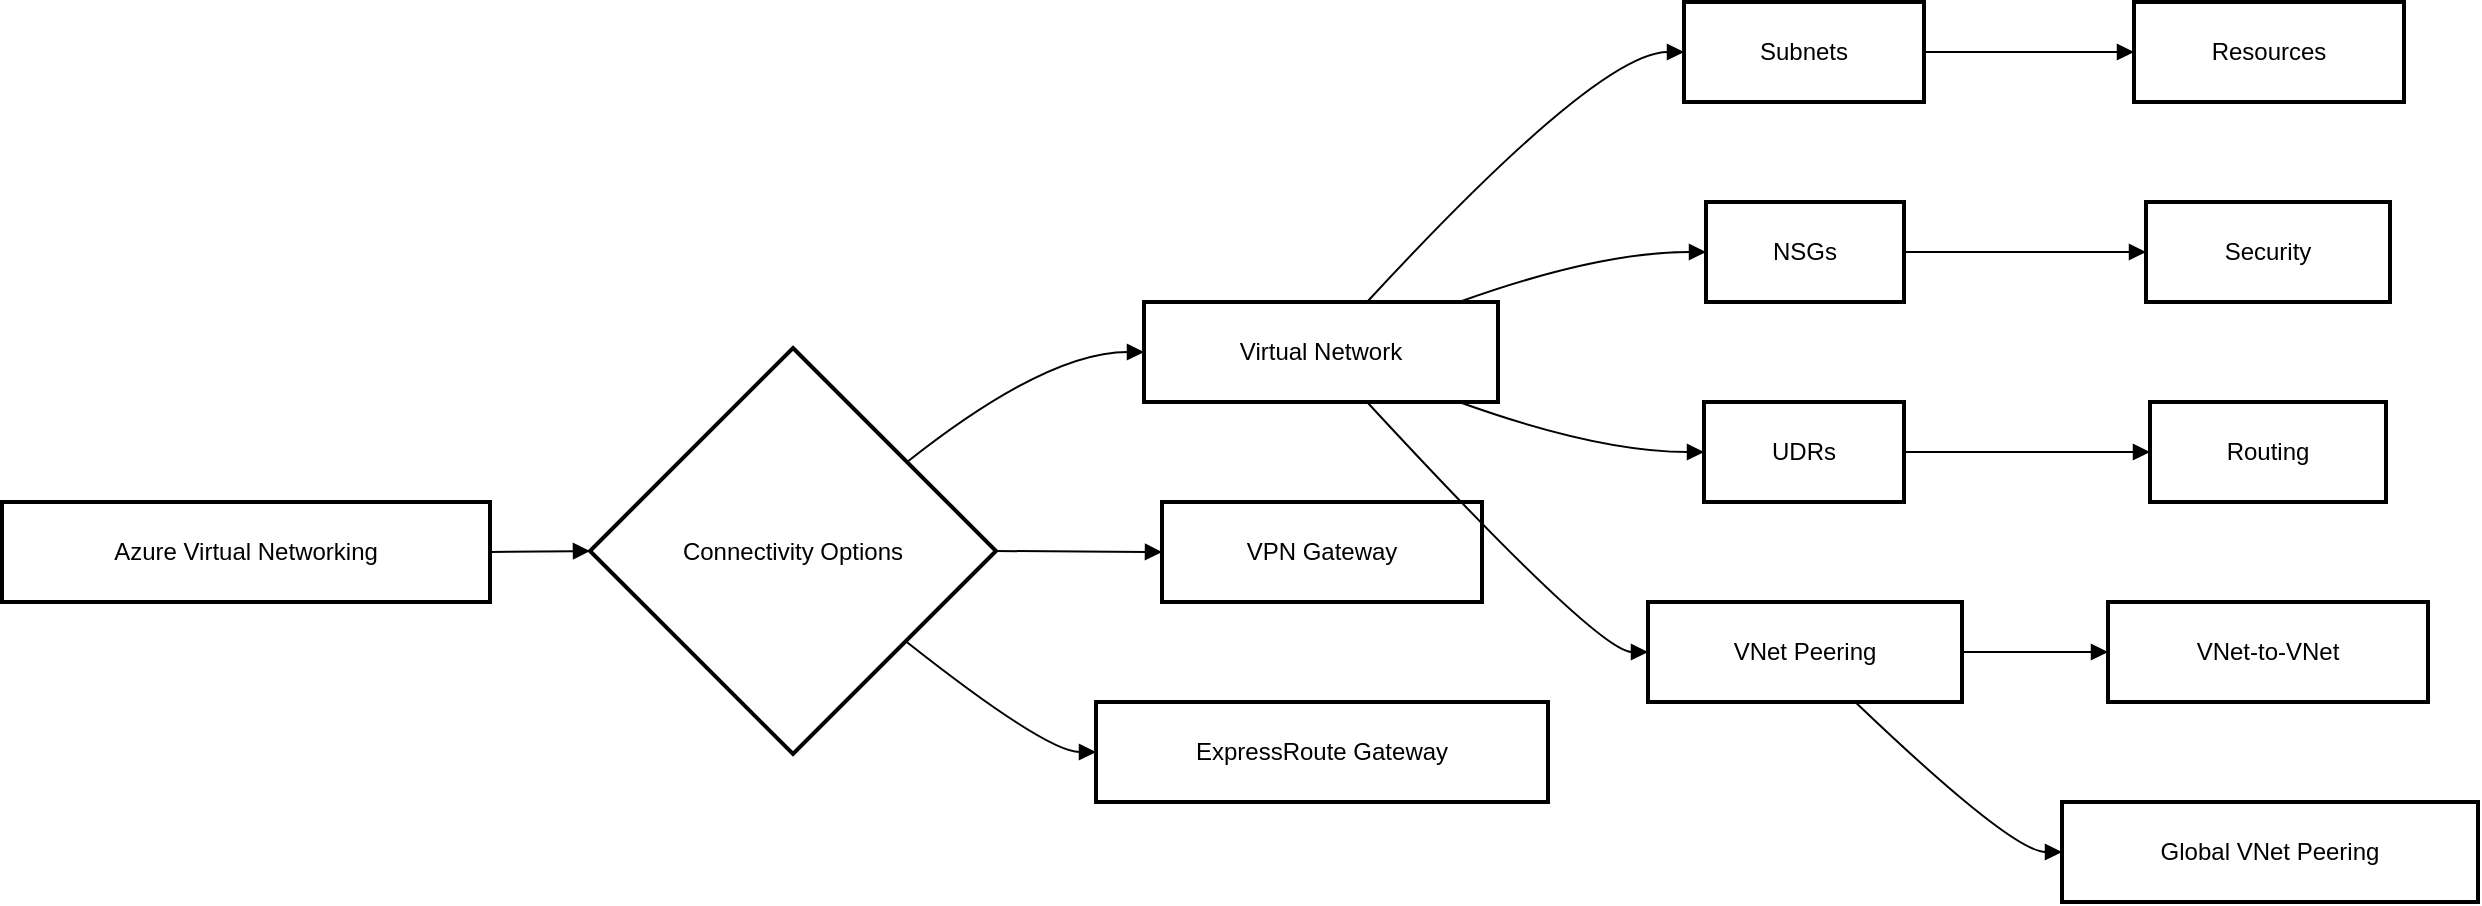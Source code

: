 <mxfile version="24.9.1">
  <diagram name="Virtual Networks" id="xwKyhlcGY5mZqGabK36-">
    <mxGraphModel dx="1728" dy="985" grid="1" gridSize="10" guides="1" tooltips="1" connect="1" arrows="1" fold="1" page="1" pageScale="1" pageWidth="1100" pageHeight="850" math="0" shadow="0">
      <root>
        <mxCell id="0" />
        <mxCell id="1" parent="0" />
        <mxCell id="2" value="Azure Virtual Networking" style="whiteSpace=wrap;strokeWidth=2;" parent="1" vertex="1">
          <mxGeometry x="8" y="258" width="244" height="50" as="geometry" />
        </mxCell>
        <mxCell id="3" value="Connectivity Options" style="rhombus;strokeWidth=2;whiteSpace=wrap;" parent="1" vertex="1">
          <mxGeometry x="302" y="181" width="203" height="203" as="geometry" />
        </mxCell>
        <mxCell id="4" value="Virtual Network" style="whiteSpace=wrap;strokeWidth=2;" parent="1" vertex="1">
          <mxGeometry x="579" y="158" width="177" height="50" as="geometry" />
        </mxCell>
        <mxCell id="5" value="VPN Gateway" style="whiteSpace=wrap;strokeWidth=2;" parent="1" vertex="1">
          <mxGeometry x="588" y="258" width="160" height="50" as="geometry" />
        </mxCell>
        <mxCell id="6" value="ExpressRoute Gateway" style="whiteSpace=wrap;strokeWidth=2;" parent="1" vertex="1">
          <mxGeometry x="555" y="358" width="226" height="50" as="geometry" />
        </mxCell>
        <mxCell id="7" value="Subnets" style="whiteSpace=wrap;strokeWidth=2;" parent="1" vertex="1">
          <mxGeometry x="849" y="8" width="120" height="50" as="geometry" />
        </mxCell>
        <mxCell id="8" value="NSGs" style="whiteSpace=wrap;strokeWidth=2;" parent="1" vertex="1">
          <mxGeometry x="860" y="108" width="99" height="50" as="geometry" />
        </mxCell>
        <mxCell id="9" value="UDRs" style="whiteSpace=wrap;strokeWidth=2;" parent="1" vertex="1">
          <mxGeometry x="859" y="208" width="100" height="50" as="geometry" />
        </mxCell>
        <mxCell id="10" value="VNet Peering" style="whiteSpace=wrap;strokeWidth=2;" parent="1" vertex="1">
          <mxGeometry x="831" y="308" width="157" height="50" as="geometry" />
        </mxCell>
        <mxCell id="11" value="Resources" style="whiteSpace=wrap;strokeWidth=2;" parent="1" vertex="1">
          <mxGeometry x="1074" y="8" width="135" height="50" as="geometry" />
        </mxCell>
        <mxCell id="12" value="Security" style="whiteSpace=wrap;strokeWidth=2;" parent="1" vertex="1">
          <mxGeometry x="1080" y="108" width="122" height="50" as="geometry" />
        </mxCell>
        <mxCell id="13" value="Routing" style="whiteSpace=wrap;strokeWidth=2;" parent="1" vertex="1">
          <mxGeometry x="1082" y="208" width="118" height="50" as="geometry" />
        </mxCell>
        <mxCell id="14" value="VNet-to-VNet" style="whiteSpace=wrap;strokeWidth=2;" parent="1" vertex="1">
          <mxGeometry x="1061" y="308" width="160" height="50" as="geometry" />
        </mxCell>
        <mxCell id="15" value="Global VNet Peering" style="whiteSpace=wrap;strokeWidth=2;" parent="1" vertex="1">
          <mxGeometry x="1038" y="408" width="208" height="50" as="geometry" />
        </mxCell>
        <mxCell id="16" value="" style="curved=1;startArrow=none;endArrow=block;exitX=1;exitY=0.5;entryX=0;entryY=0.5;" parent="1" source="2" target="3" edge="1">
          <mxGeometry relative="1" as="geometry">
            <Array as="points" />
          </mxGeometry>
        </mxCell>
        <mxCell id="17" value="" style="curved=1;startArrow=none;endArrow=block;exitX=1;exitY=0.11;entryX=0;entryY=0.5;" parent="1" source="3" target="4" edge="1">
          <mxGeometry relative="1" as="geometry">
            <Array as="points">
              <mxPoint x="530" y="183" />
            </Array>
          </mxGeometry>
        </mxCell>
        <mxCell id="18" value="" style="curved=1;startArrow=none;endArrow=block;exitX=1;exitY=0.5;entryX=0;entryY=0.5;" parent="1" source="3" target="5" edge="1">
          <mxGeometry relative="1" as="geometry">
            <Array as="points" />
          </mxGeometry>
        </mxCell>
        <mxCell id="19" value="" style="curved=1;startArrow=none;endArrow=block;exitX=1;exitY=0.9;entryX=0;entryY=0.5;" parent="1" source="3" target="6" edge="1">
          <mxGeometry relative="1" as="geometry">
            <Array as="points">
              <mxPoint x="530" y="383" />
            </Array>
          </mxGeometry>
        </mxCell>
        <mxCell id="20" value="" style="curved=1;startArrow=none;endArrow=block;exitX=0.63;exitY=0;entryX=0;entryY=0.5;" parent="1" source="4" target="7" edge="1">
          <mxGeometry relative="1" as="geometry">
            <Array as="points">
              <mxPoint x="806" y="33" />
            </Array>
          </mxGeometry>
        </mxCell>
        <mxCell id="21" value="" style="curved=1;startArrow=none;endArrow=block;exitX=0.89;exitY=0;entryX=0;entryY=0.5;" parent="1" source="4" target="8" edge="1">
          <mxGeometry relative="1" as="geometry">
            <Array as="points">
              <mxPoint x="806" y="133" />
            </Array>
          </mxGeometry>
        </mxCell>
        <mxCell id="22" value="" style="curved=1;startArrow=none;endArrow=block;exitX=0.89;exitY=1;entryX=0;entryY=0.5;" parent="1" source="4" target="9" edge="1">
          <mxGeometry relative="1" as="geometry">
            <Array as="points">
              <mxPoint x="806" y="233" />
            </Array>
          </mxGeometry>
        </mxCell>
        <mxCell id="23" value="" style="curved=1;startArrow=none;endArrow=block;exitX=0.63;exitY=1;entryX=0;entryY=0.5;" parent="1" source="4" target="10" edge="1">
          <mxGeometry relative="1" as="geometry">
            <Array as="points">
              <mxPoint x="806" y="333" />
            </Array>
          </mxGeometry>
        </mxCell>
        <mxCell id="24" value="" style="curved=1;startArrow=none;endArrow=block;exitX=1;exitY=0.5;entryX=0;entryY=0.5;" parent="1" source="7" target="11" edge="1">
          <mxGeometry relative="1" as="geometry">
            <Array as="points" />
          </mxGeometry>
        </mxCell>
        <mxCell id="25" value="" style="curved=1;startArrow=none;endArrow=block;exitX=1;exitY=0.5;entryX=0;entryY=0.5;" parent="1" source="8" target="12" edge="1">
          <mxGeometry relative="1" as="geometry">
            <Array as="points" />
          </mxGeometry>
        </mxCell>
        <mxCell id="26" value="" style="curved=1;startArrow=none;endArrow=block;exitX=1;exitY=0.5;entryX=0;entryY=0.5;" parent="1" source="9" target="13" edge="1">
          <mxGeometry relative="1" as="geometry">
            <Array as="points" />
          </mxGeometry>
        </mxCell>
        <mxCell id="27" value="" style="curved=1;startArrow=none;endArrow=block;exitX=1;exitY=0.5;entryX=0;entryY=0.5;" parent="1" source="10" target="14" edge="1">
          <mxGeometry relative="1" as="geometry">
            <Array as="points" />
          </mxGeometry>
        </mxCell>
        <mxCell id="28" value="" style="curved=1;startArrow=none;endArrow=block;exitX=0.66;exitY=1;entryX=0;entryY=0.5;" parent="1" source="10" target="15" edge="1">
          <mxGeometry relative="1" as="geometry">
            <Array as="points">
              <mxPoint x="1013" y="433" />
            </Array>
          </mxGeometry>
        </mxCell>
      </root>
    </mxGraphModel>
  </diagram>
</mxfile>
